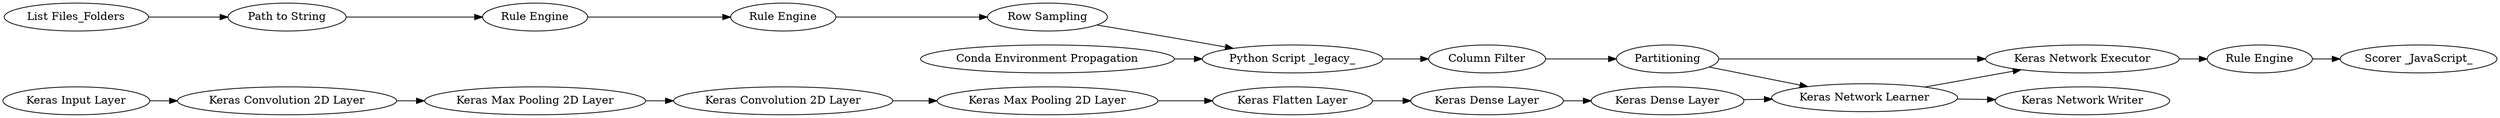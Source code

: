 digraph {
	2 [label="List Files_Folders"]
	5 [label="Path to String"]
	288 [label="Rule Engine"]
	316 [label="Row Sampling"]
	317 [label="Rule Engine"]
	318 [label=Partitioning]
	319 [label="Rule Engine"]
	321 [label="Column Filter"]
	332 [label="Keras Input Layer"]
	333 [label="Keras Convolution 2D Layer"]
	334 [label="Keras Max Pooling 2D Layer"]
	335 [label="Keras Convolution 2D Layer"]
	337 [label="Keras Max Pooling 2D Layer"]
	338 [label="Keras Flatten Layer"]
	339 [label="Keras Dense Layer"]
	340 [label="Keras Dense Layer"]
	341 [label="Keras Network Learner"]
	342 [label="Keras Network Executor"]
	343 [label="Scorer _JavaScript_"]
	344 [label="Keras Network Writer"]
	345 [label="Conda Environment Propagation"]
	354 [label="Python Script _legacy_"]
	2 -> 5
	5 -> 288
	288 -> 317
	316 -> 354
	317 -> 316
	318 -> 342
	318 -> 341
	319 -> 343
	321 -> 318
	332 -> 333
	333 -> 334
	334 -> 335
	335 -> 337
	337 -> 338
	338 -> 339
	339 -> 340
	340 -> 341
	341 -> 342
	341 -> 344
	342 -> 319
	345 -> 354
	354 -> 321
	rankdir=LR
}
